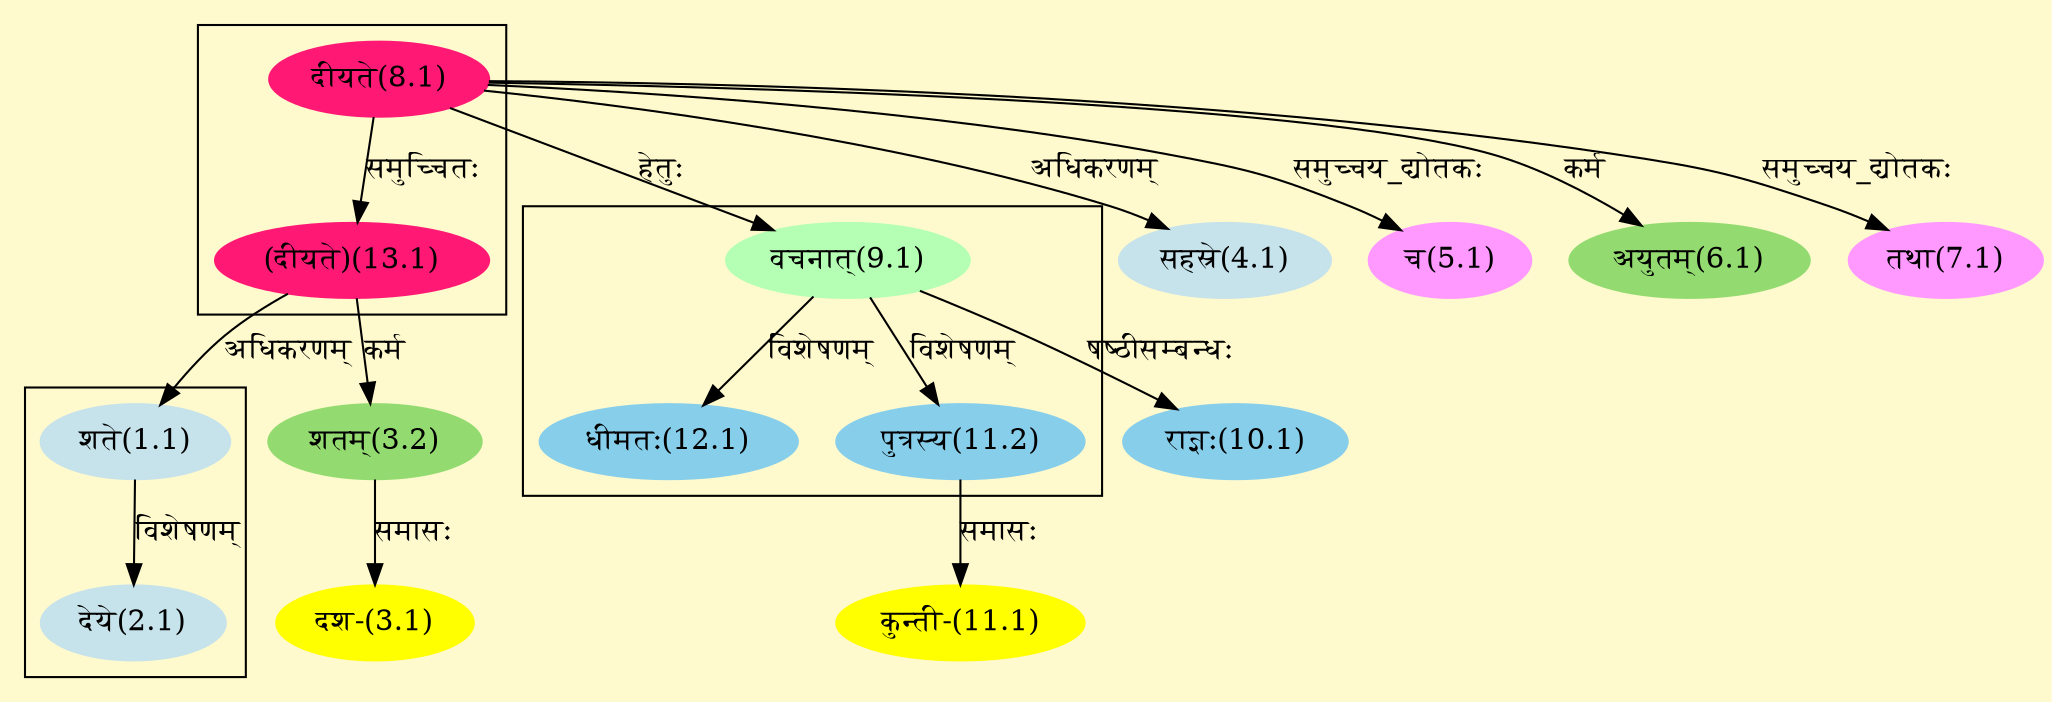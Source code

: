 digraph G{
rankdir=BT;
 compound=true;
 bgcolor="lemonchiffon1";

subgraph cluster_1{
Node2_1 [style=filled, color="#C6E2EB" label = "देये(2.1)"]
Node1_1 [style=filled, color="#C6E2EB" label = "शते(1.1)"]

}

subgraph cluster_2{
Node11_2 [style=filled, color="#87CEEB" label = "पुत्रस्य(11.2)"]
Node9_1 [style=filled, color="#B4FFB4" label = "वचनात्(9.1)"]
Node12_1 [style=filled, color="#87CEEB" label = "धीमतः(12.1)"]

}

subgraph cluster_3{
Node13_1 [style=filled, color="#FF1975" label = "(दीयते)(13.1)"]
Node8_1 [style=filled, color="#FF1975" label = "दीयते(8.1)"]

}
Node1_1 [style=filled, color="#C6E2EB" label = "शते(1.1)"]
Node13_1 [style=filled, color="#FF1975" label = "(दीयते)(13.1)"]
Node3_1 [style=filled, color="#FFFF00" label = "दश-(3.1)"]
Node3_2 [style=filled, color="#93DB70" label = "शतम्(3.2)"]
Node4_1 [style=filled, color="#C6E2EB" label = "सहस्रे(4.1)"]
Node8_1 [style=filled, color="#FF1975" label = "दीयते(8.1)"]
Node5_1 [style=filled, color="#FF99FF" label = "च(5.1)"]
Node6_1 [style=filled, color="#93DB70" label = "अयुतम्(6.1)"]
Node7_1 [style=filled, color="#FF99FF" label = "तथा(7.1)"]
Node [style=filled, color="" label = "()"]
Node9_1 [style=filled, color="#B4FFB4" label = "वचनात्(9.1)"]
Node10_1 [style=filled, color="#87CEEB" label = "राज्ञः(10.1)"]
Node11_1 [style=filled, color="#FFFF00" label = "कुन्ती-(11.1)"]
Node11_2 [style=filled, color="#87CEEB" label = "पुत्रस्य(11.2)"]
/* Start of Relations section */

Node1_1 -> Node13_1 [  label="अधिकरणम्"  dir="back" ]
Node2_1 -> Node1_1 [  label="विशेषणम्"  dir="back" ]
Node3_1 -> Node3_2 [  label="समासः"  dir="back" ]
Node3_2 -> Node13_1 [  label="कर्म"  dir="back" ]
Node4_1 -> Node8_1 [  label="अधिकरणम्"  dir="back" ]
Node5_1 -> Node8_1 [  label="समुच्चय_द्योतकः"  dir="back" ]
Node6_1 -> Node8_1 [  label="कर्म"  dir="back" ]
Node7_1 -> Node8_1 [  label="समुच्चय_द्योतकः"  dir="back" ]
Node9_1 -> Node8_1 [  label="हेतुः"  dir="back" ]
Node10_1 -> Node9_1 [  label="षष्ठीसम्बन्धः"  dir="back" ]
Node11_1 -> Node11_2 [  label="समासः"  dir="back" ]
Node11_2 -> Node9_1 [  label="विशेषणम्"  dir="back" ]
Node12_1 -> Node9_1 [  label="विशेषणम्"  dir="back" ]
Node13_1 -> Node8_1 [  label="समुच्चितः"  dir="back" ]
}
